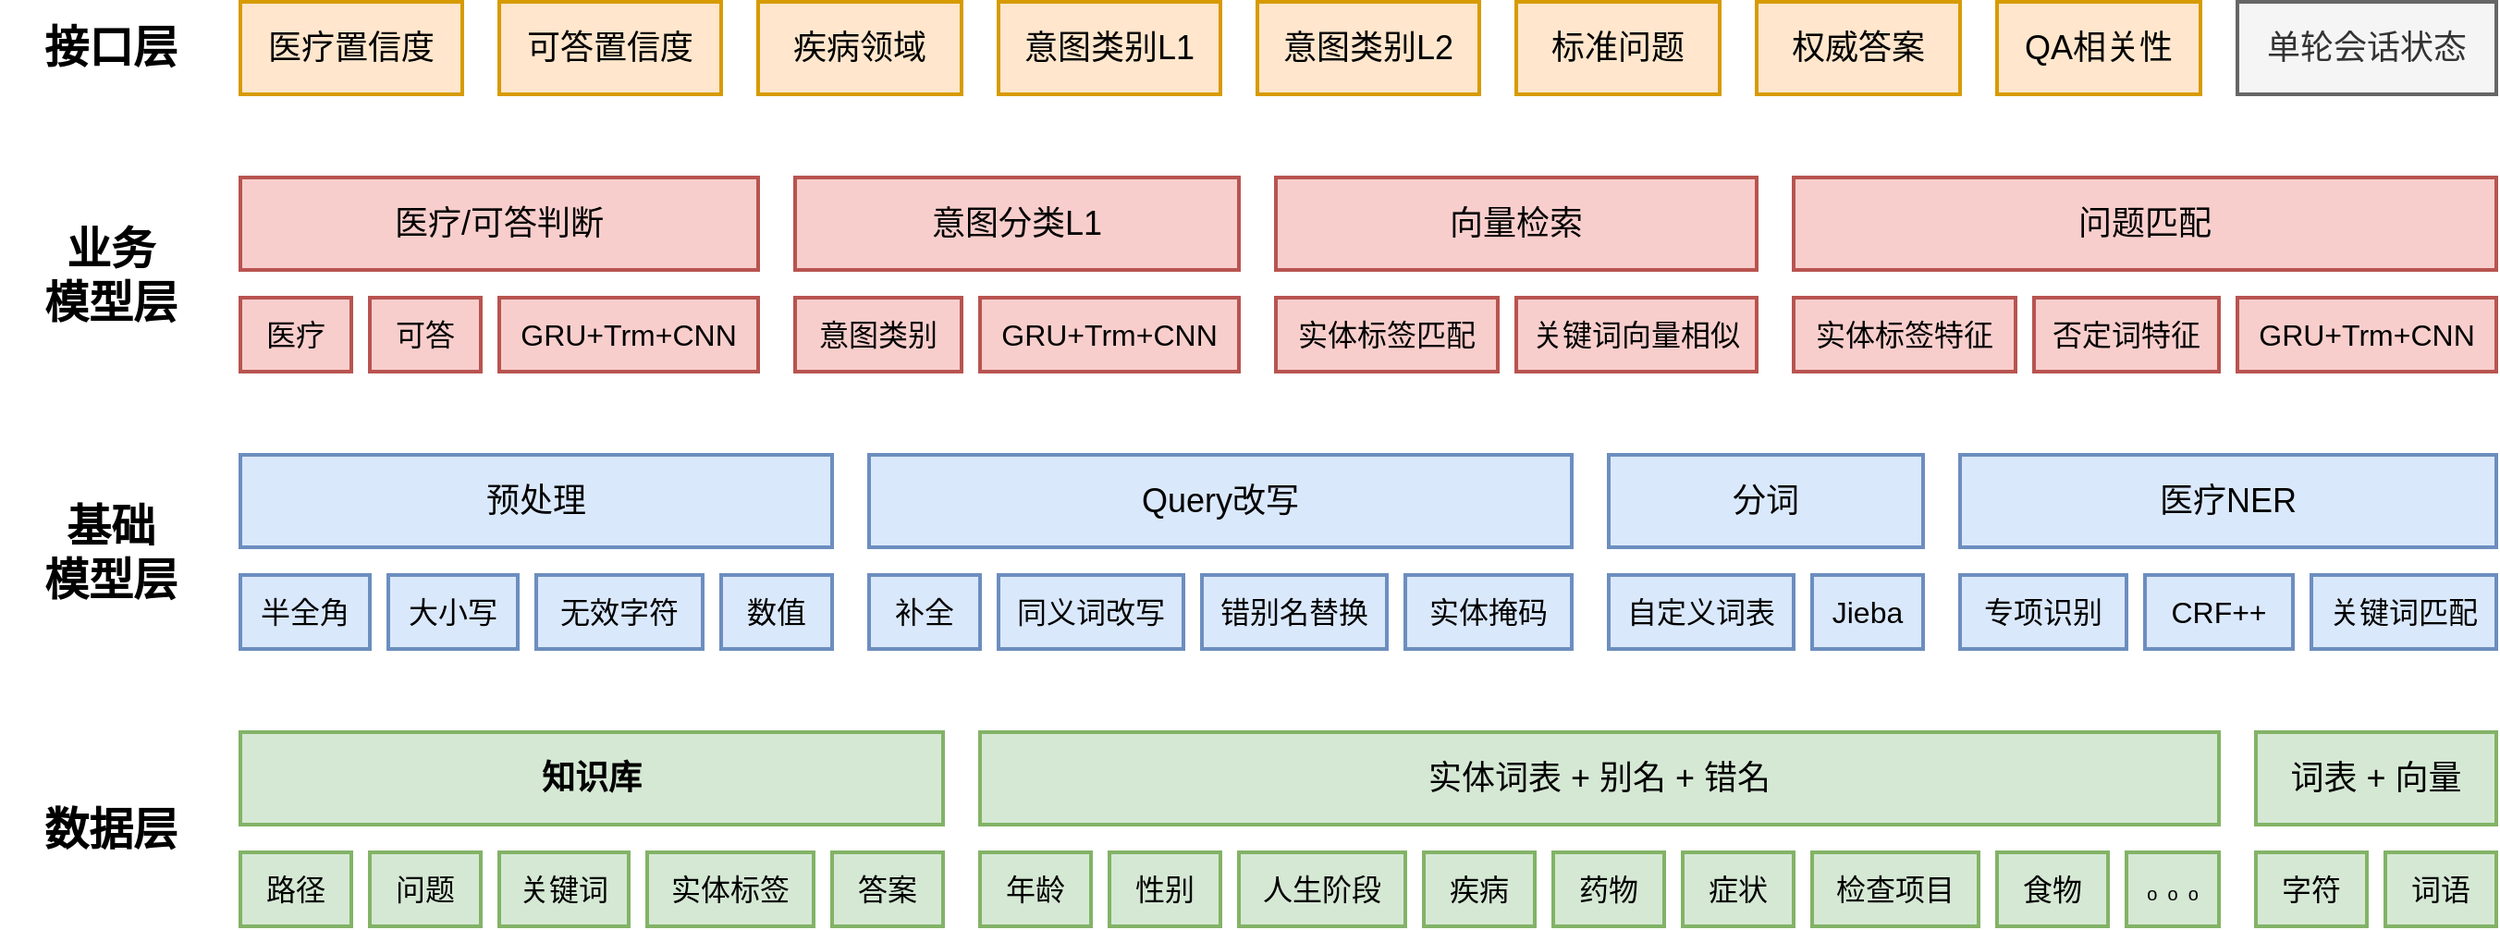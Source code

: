 <mxfile version="12.1.7" type="device" pages="2"><diagram id="U05zemxMEZWmXWBIkBWR" name="Page-1"><mxGraphModel dx="1796" dy="680" grid="1" gridSize="10" guides="1" tooltips="1" connect="1" arrows="1" fold="1" page="1" pageScale="1" pageWidth="850" pageHeight="1100" math="0" shadow="0"><root><mxCell id="0"/><mxCell id="1" parent="0"/><mxCell id="L2AbT6koo7MwtqX2Brcv-1" value="医疗置信度" style="rounded=0;whiteSpace=wrap;html=1;strokeWidth=2;fontSize=18;fillColor=#ffe6cc;strokeColor=#d79b00;fontFamily=Helvetica;" parent="1" vertex="1"><mxGeometry x="120" y="425" width="120" height="50" as="geometry"/></mxCell><mxCell id="L2AbT6koo7MwtqX2Brcv-2" value="可答置信度" style="rounded=0;whiteSpace=wrap;html=1;strokeWidth=2;fontSize=18;fillColor=#ffe6cc;strokeColor=#d79b00;fontFamily=Helvetica;" parent="1" vertex="1"><mxGeometry x="260" y="425" width="120" height="50" as="geometry"/></mxCell><mxCell id="L2AbT6koo7MwtqX2Brcv-3" value="数据层" style="rounded=0;whiteSpace=wrap;html=1;strokeWidth=2;fontSize=24;fillColor=none;strokeColor=none;fontFamily=Helvetica;fontStyle=1" parent="1" vertex="1"><mxGeometry x="-10" y="820" width="120" height="105" as="geometry"/></mxCell><mxCell id="L2AbT6koo7MwtqX2Brcv-11" value="标准问题" style="rounded=0;whiteSpace=wrap;html=1;strokeWidth=2;fontSize=18;fillColor=#ffe6cc;strokeColor=#d79b00;fontFamily=Helvetica;" parent="1" vertex="1"><mxGeometry x="810" y="425" width="110" height="50" as="geometry"/></mxCell><mxCell id="L2AbT6koo7MwtqX2Brcv-12" value="疾病领域" style="rounded=0;whiteSpace=wrap;html=1;strokeWidth=2;fontSize=18;fillColor=#ffe6cc;strokeColor=#d79b00;fontFamily=Helvetica;" parent="1" vertex="1"><mxGeometry x="400" y="425" width="110" height="50" as="geometry"/></mxCell><mxCell id="-arRxoYSc01NafEEz4WM-20" value="意图类别L1" style="rounded=0;whiteSpace=wrap;html=1;strokeWidth=2;fontSize=18;fillColor=#ffe6cc;strokeColor=#d79b00;fontFamily=Helvetica;" parent="1" vertex="1"><mxGeometry x="530" y="425" width="120" height="50" as="geometry"/></mxCell><mxCell id="QMVoy0SLSblGGzHyIKGM-13" value="基础&lt;br&gt;模型层" style="rounded=0;whiteSpace=wrap;html=1;strokeWidth=2;fontSize=24;fillColor=none;strokeColor=none;fontFamily=Helvetica;fontStyle=1" parent="1" vertex="1"><mxGeometry x="-10" y="670" width="120" height="105" as="geometry"/></mxCell><mxCell id="QMVoy0SLSblGGzHyIKGM-14" value="业务&lt;br&gt;模型层" style="rounded=0;whiteSpace=wrap;html=1;strokeWidth=2;fontSize=24;fillColor=none;strokeColor=none;fontFamily=Helvetica;fontStyle=1" parent="1" vertex="1"><mxGeometry x="-10" y="520" width="120" height="105" as="geometry"/></mxCell><mxCell id="QMVoy0SLSblGGzHyIKGM-15" value="接口层" style="rounded=0;whiteSpace=wrap;html=1;strokeWidth=2;fontSize=24;fillColor=none;strokeColor=none;fontFamily=Helvetica;fontStyle=1" parent="1" vertex="1"><mxGeometry x="-10" y="425" width="120" height="50" as="geometry"/></mxCell><mxCell id="VHwgokNUoQfcdEq_Mrg1-1" value="" style="group" parent="1" vertex="1" connectable="0"><mxGeometry x="120" y="820" width="380" height="105" as="geometry"/></mxCell><mxCell id="-arRxoYSc01NafEEz4WM-23" value="知识库" style="rounded=0;whiteSpace=wrap;html=1;strokeWidth=2;fontSize=18;fillColor=#d5e8d4;strokeColor=#82b366;fontFamily=Helvetica;fontStyle=1" parent="VHwgokNUoQfcdEq_Mrg1-1" vertex="1"><mxGeometry width="380" height="50" as="geometry"/></mxCell><mxCell id="QMVoy0SLSblGGzHyIKGM-1" value="路径" style="rounded=0;whiteSpace=wrap;html=1;strokeWidth=2;fontSize=16;fillColor=#d5e8d4;strokeColor=#82b366;fontFamily=Helvetica;" parent="VHwgokNUoQfcdEq_Mrg1-1" vertex="1"><mxGeometry y="65" width="60" height="40" as="geometry"/></mxCell><mxCell id="QMVoy0SLSblGGzHyIKGM-2" value="答案" style="rounded=0;whiteSpace=wrap;html=1;strokeWidth=2;fontSize=16;fillColor=#d5e8d4;strokeColor=#82b366;fontFamily=Helvetica;" parent="VHwgokNUoQfcdEq_Mrg1-1" vertex="1"><mxGeometry x="320" y="65" width="60" height="40" as="geometry"/></mxCell><mxCell id="QMVoy0SLSblGGzHyIKGM-3" value="关键词" style="rounded=0;whiteSpace=wrap;html=1;strokeWidth=2;fontSize=16;fillColor=#d5e8d4;strokeColor=#82b366;fontFamily=Helvetica;" parent="VHwgokNUoQfcdEq_Mrg1-1" vertex="1"><mxGeometry x="140" y="65" width="70" height="40" as="geometry"/></mxCell><mxCell id="QMVoy0SLSblGGzHyIKGM-4" value="问题" style="rounded=0;whiteSpace=wrap;html=1;strokeWidth=2;fontSize=16;fillColor=#d5e8d4;strokeColor=#82b366;fontFamily=Helvetica;" parent="VHwgokNUoQfcdEq_Mrg1-1" vertex="1"><mxGeometry x="70" y="65" width="60" height="40" as="geometry"/></mxCell><mxCell id="QMVoy0SLSblGGzHyIKGM-5" value="实体标签" style="rounded=0;whiteSpace=wrap;html=1;strokeWidth=2;fontSize=16;fillColor=#d5e8d4;strokeColor=#82b366;fontFamily=Helvetica;" parent="VHwgokNUoQfcdEq_Mrg1-1" vertex="1"><mxGeometry x="220" y="65" width="90" height="40" as="geometry"/></mxCell><mxCell id="VHwgokNUoQfcdEq_Mrg1-3" value="" style="group" parent="1" vertex="1" connectable="0"><mxGeometry x="1210" y="820" width="130" height="105" as="geometry"/></mxCell><mxCell id="-arRxoYSc01NafEEz4WM-24" value="词表 + 向量" style="rounded=0;whiteSpace=wrap;html=1;strokeWidth=2;fontSize=18;fillColor=#d5e8d4;strokeColor=#82b366;fontFamily=Helvetica;" parent="VHwgokNUoQfcdEq_Mrg1-3" vertex="1"><mxGeometry width="130" height="50" as="geometry"/></mxCell><mxCell id="QMVoy0SLSblGGzHyIKGM-11" value="字符" style="rounded=0;whiteSpace=wrap;html=1;strokeWidth=2;fontSize=16;fillColor=#d5e8d4;strokeColor=#82b366;fontFamily=Helvetica;" parent="VHwgokNUoQfcdEq_Mrg1-3" vertex="1"><mxGeometry y="65" width="60" height="40" as="geometry"/></mxCell><mxCell id="QMVoy0SLSblGGzHyIKGM-12" value="词语" style="rounded=0;whiteSpace=wrap;html=1;strokeWidth=2;fontSize=16;fillColor=#d5e8d4;strokeColor=#82b366;fontFamily=Helvetica;" parent="VHwgokNUoQfcdEq_Mrg1-3" vertex="1"><mxGeometry x="70" y="65" width="60" height="40" as="geometry"/></mxCell><mxCell id="VHwgokNUoQfcdEq_Mrg1-24" value="" style="group" parent="1" vertex="1" connectable="0"><mxGeometry x="520" y="820" width="670" height="105" as="geometry"/></mxCell><mxCell id="-arRxoYSc01NafEEz4WM-19" value="实体词表 + 别名 + 错名" style="rounded=0;whiteSpace=wrap;html=1;strokeWidth=2;fontSize=18;fillColor=#d5e8d4;strokeColor=#82b366;fontFamily=Helvetica;" parent="VHwgokNUoQfcdEq_Mrg1-24" vertex="1"><mxGeometry width="670" height="50" as="geometry"/></mxCell><mxCell id="QMVoy0SLSblGGzHyIKGM-6" value="疾病" style="rounded=0;whiteSpace=wrap;html=1;strokeWidth=2;fontSize=16;fillColor=#d5e8d4;strokeColor=#82b366;fontFamily=Helvetica;" parent="VHwgokNUoQfcdEq_Mrg1-24" vertex="1"><mxGeometry x="240" y="65" width="60" height="40" as="geometry"/></mxCell><mxCell id="QMVoy0SLSblGGzHyIKGM-7" value="症状" style="rounded=0;whiteSpace=wrap;html=1;strokeWidth=2;fontSize=16;fillColor=#d5e8d4;strokeColor=#82b366;fontFamily=Helvetica;" parent="VHwgokNUoQfcdEq_Mrg1-24" vertex="1"><mxGeometry x="380" y="65" width="60" height="40" as="geometry"/></mxCell><mxCell id="QMVoy0SLSblGGzHyIKGM-8" value="药物" style="rounded=0;whiteSpace=wrap;html=1;strokeWidth=2;fontSize=16;fillColor=#d5e8d4;strokeColor=#82b366;fontFamily=Helvetica;" parent="VHwgokNUoQfcdEq_Mrg1-24" vertex="1"><mxGeometry x="310" y="65" width="60" height="40" as="geometry"/></mxCell><mxCell id="QMVoy0SLSblGGzHyIKGM-9" value="人生阶段" style="rounded=0;whiteSpace=wrap;html=1;strokeWidth=2;fontSize=16;fillColor=#d5e8d4;strokeColor=#82b366;fontFamily=Helvetica;" parent="VHwgokNUoQfcdEq_Mrg1-24" vertex="1"><mxGeometry x="140" y="65" width="90" height="40" as="geometry"/></mxCell><mxCell id="QMVoy0SLSblGGzHyIKGM-10" value="&lt;font style=&quot;font-size: 10px&quot;&gt;o&amp;nbsp; o&amp;nbsp; o&lt;/font&gt;" style="rounded=0;whiteSpace=wrap;html=1;strokeWidth=2;fontSize=16;fillColor=#d5e8d4;strokeColor=#82b366;fontFamily=Helvetica;" parent="VHwgokNUoQfcdEq_Mrg1-24" vertex="1"><mxGeometry x="620" y="65" width="50" height="40" as="geometry"/></mxCell><mxCell id="VHwgokNUoQfcdEq_Mrg1-19" value="年龄" style="rounded=0;whiteSpace=wrap;html=1;strokeWidth=2;fontSize=16;fillColor=#d5e8d4;strokeColor=#82b366;fontFamily=Helvetica;" parent="VHwgokNUoQfcdEq_Mrg1-24" vertex="1"><mxGeometry y="65" width="60" height="40" as="geometry"/></mxCell><mxCell id="VHwgokNUoQfcdEq_Mrg1-20" value="性别" style="rounded=0;whiteSpace=wrap;html=1;strokeWidth=2;fontSize=16;fillColor=#d5e8d4;strokeColor=#82b366;fontFamily=Helvetica;" parent="VHwgokNUoQfcdEq_Mrg1-24" vertex="1"><mxGeometry x="70" y="65" width="60" height="40" as="geometry"/></mxCell><mxCell id="VHwgokNUoQfcdEq_Mrg1-21" value="检查项目" style="rounded=0;whiteSpace=wrap;html=1;strokeWidth=2;fontSize=16;fillColor=#d5e8d4;strokeColor=#82b366;fontFamily=Helvetica;" parent="VHwgokNUoQfcdEq_Mrg1-24" vertex="1"><mxGeometry x="450" y="65" width="90" height="40" as="geometry"/></mxCell><mxCell id="VHwgokNUoQfcdEq_Mrg1-23" value="食物" style="rounded=0;whiteSpace=wrap;html=1;strokeWidth=2;fontSize=16;fillColor=#d5e8d4;strokeColor=#82b366;fontFamily=Helvetica;" parent="VHwgokNUoQfcdEq_Mrg1-24" vertex="1"><mxGeometry x="550" y="65" width="60" height="40" as="geometry"/></mxCell><mxCell id="VHwgokNUoQfcdEq_Mrg1-25" value="" style="group" parent="1" vertex="1" connectable="0"><mxGeometry x="120" y="670" width="320" height="105" as="geometry"/></mxCell><mxCell id="-arRxoYSc01NafEEz4WM-12" value="&lt;span style=&quot;font-size: 18px;&quot;&gt;预处理&lt;/span&gt;" style="rounded=0;whiteSpace=wrap;html=1;strokeWidth=2;fontSize=18;fillColor=#dae8fc;strokeColor=#6c8ebf;fontFamily=Helvetica;" parent="VHwgokNUoQfcdEq_Mrg1-25" vertex="1"><mxGeometry width="320" height="50" as="geometry"/></mxCell><mxCell id="VHwgokNUoQfcdEq_Mrg1-5" value="无效字符" style="rounded=0;whiteSpace=wrap;html=1;strokeWidth=2;fontSize=16;fillColor=#dae8fc;strokeColor=#6c8ebf;fontFamily=Helvetica;" parent="VHwgokNUoQfcdEq_Mrg1-25" vertex="1"><mxGeometry x="160" y="65" width="90" height="40" as="geometry"/></mxCell><mxCell id="VHwgokNUoQfcdEq_Mrg1-15" value="大小写" style="rounded=0;whiteSpace=wrap;html=1;strokeWidth=2;fontSize=16;fillColor=#dae8fc;strokeColor=#6c8ebf;fontFamily=Helvetica;" parent="VHwgokNUoQfcdEq_Mrg1-25" vertex="1"><mxGeometry x="80" y="65" width="70" height="40" as="geometry"/></mxCell><mxCell id="VHwgokNUoQfcdEq_Mrg1-16" value="半全角" style="rounded=0;whiteSpace=wrap;html=1;strokeWidth=2;fontSize=16;fillColor=#dae8fc;strokeColor=#6c8ebf;fontFamily=Helvetica;" parent="VHwgokNUoQfcdEq_Mrg1-25" vertex="1"><mxGeometry y="65" width="70" height="40" as="geometry"/></mxCell><mxCell id="VHwgokNUoQfcdEq_Mrg1-17" value="数值" style="rounded=0;whiteSpace=wrap;html=1;strokeWidth=2;fontSize=16;fillColor=#dae8fc;strokeColor=#6c8ebf;fontFamily=Helvetica;" parent="VHwgokNUoQfcdEq_Mrg1-25" vertex="1"><mxGeometry x="260" y="65" width="60" height="40" as="geometry"/></mxCell><mxCell id="VHwgokNUoQfcdEq_Mrg1-26" value="" style="group" parent="1" vertex="1" connectable="0"><mxGeometry x="460" y="670" width="380" height="105" as="geometry"/></mxCell><mxCell id="-arRxoYSc01NafEEz4WM-17" value="Query改写&lt;br style=&quot;font-size: 18px;&quot;&gt;" style="rounded=0;whiteSpace=wrap;html=1;strokeWidth=2;fontSize=18;fillColor=#dae8fc;strokeColor=#6c8ebf;fontFamily=Helvetica;" parent="VHwgokNUoQfcdEq_Mrg1-26" vertex="1"><mxGeometry width="380" height="50" as="geometry"/></mxCell><mxCell id="VHwgokNUoQfcdEq_Mrg1-6" value="补全" style="rounded=0;whiteSpace=wrap;html=1;strokeWidth=2;fontSize=16;fillColor=#dae8fc;strokeColor=#6c8ebf;fontFamily=Helvetica;" parent="VHwgokNUoQfcdEq_Mrg1-26" vertex="1"><mxGeometry y="65" width="60" height="40" as="geometry"/></mxCell><mxCell id="VHwgokNUoQfcdEq_Mrg1-12" value="实体掩码" style="rounded=0;whiteSpace=wrap;html=1;strokeWidth=2;fontSize=16;fillColor=#dae8fc;strokeColor=#6c8ebf;fontFamily=Helvetica;" parent="VHwgokNUoQfcdEq_Mrg1-26" vertex="1"><mxGeometry x="290" y="65" width="90" height="40" as="geometry"/></mxCell><mxCell id="VHwgokNUoQfcdEq_Mrg1-13" value="同义词改写" style="rounded=0;whiteSpace=wrap;html=1;strokeWidth=2;fontSize=16;fillColor=#dae8fc;strokeColor=#6c8ebf;fontFamily=Helvetica;" parent="VHwgokNUoQfcdEq_Mrg1-26" vertex="1"><mxGeometry x="70" y="65" width="100" height="40" as="geometry"/></mxCell><mxCell id="VHwgokNUoQfcdEq_Mrg1-14" value="错别名替换" style="rounded=0;whiteSpace=wrap;html=1;strokeWidth=2;fontSize=16;fillColor=#dae8fc;strokeColor=#6c8ebf;fontFamily=Helvetica;" parent="VHwgokNUoQfcdEq_Mrg1-26" vertex="1"><mxGeometry x="180" y="65" width="100" height="40" as="geometry"/></mxCell><mxCell id="VHwgokNUoQfcdEq_Mrg1-27" value="" style="group" parent="1" vertex="1" connectable="0"><mxGeometry x="860" y="670" width="170" height="105" as="geometry"/></mxCell><mxCell id="L2AbT6koo7MwtqX2Brcv-53" value="分词" style="rounded=0;whiteSpace=wrap;html=1;strokeWidth=2;fontSize=18;fillColor=#dae8fc;strokeColor=#6c8ebf;fontFamily=Helvetica;" parent="VHwgokNUoQfcdEq_Mrg1-27" vertex="1"><mxGeometry width="170" height="50" as="geometry"/></mxCell><mxCell id="VHwgokNUoQfcdEq_Mrg1-7" value="Jieba" style="rounded=0;whiteSpace=wrap;html=1;strokeWidth=2;fontSize=16;fillColor=#dae8fc;strokeColor=#6c8ebf;fontFamily=Helvetica;" parent="VHwgokNUoQfcdEq_Mrg1-27" vertex="1"><mxGeometry x="110" y="65" width="60" height="40" as="geometry"/></mxCell><mxCell id="VHwgokNUoQfcdEq_Mrg1-18" value="自定义词表" style="rounded=0;whiteSpace=wrap;html=1;strokeWidth=2;fontSize=16;fillColor=#dae8fc;strokeColor=#6c8ebf;fontFamily=Helvetica;" parent="VHwgokNUoQfcdEq_Mrg1-27" vertex="1"><mxGeometry y="65" width="100" height="40" as="geometry"/></mxCell><mxCell id="VHwgokNUoQfcdEq_Mrg1-28" value="" style="group" parent="1" vertex="1" connectable="0"><mxGeometry x="1050" y="670" width="290" height="105" as="geometry"/></mxCell><mxCell id="-arRxoYSc01NafEEz4WM-15" value="医疗NER&lt;br style=&quot;font-size: 18px;&quot;&gt;" style="rounded=0;whiteSpace=wrap;html=1;strokeWidth=2;fontSize=18;fillColor=#dae8fc;strokeColor=#6c8ebf;fontFamily=Helvetica;" parent="VHwgokNUoQfcdEq_Mrg1-28" vertex="1"><mxGeometry width="290" height="50" as="geometry"/></mxCell><mxCell id="VHwgokNUoQfcdEq_Mrg1-8" value="专项识别" style="rounded=0;whiteSpace=wrap;html=1;strokeWidth=2;fontSize=16;fillColor=#dae8fc;strokeColor=#6c8ebf;fontFamily=Helvetica;" parent="VHwgokNUoQfcdEq_Mrg1-28" vertex="1"><mxGeometry y="65" width="90" height="40" as="geometry"/></mxCell><mxCell id="VHwgokNUoQfcdEq_Mrg1-9" value="CRF++" style="rounded=0;whiteSpace=wrap;html=1;strokeWidth=2;fontSize=16;fillColor=#dae8fc;strokeColor=#6c8ebf;fontFamily=Helvetica;" parent="VHwgokNUoQfcdEq_Mrg1-28" vertex="1"><mxGeometry x="100" y="65" width="80" height="40" as="geometry"/></mxCell><mxCell id="VHwgokNUoQfcdEq_Mrg1-11" value="关键词匹配" style="rounded=0;whiteSpace=wrap;html=1;strokeWidth=2;fontSize=16;fillColor=#dae8fc;strokeColor=#6c8ebf;fontFamily=Helvetica;" parent="VHwgokNUoQfcdEq_Mrg1-28" vertex="1"><mxGeometry x="190" y="65" width="100" height="40" as="geometry"/></mxCell><mxCell id="VHwgokNUoQfcdEq_Mrg1-46" value="" style="group" parent="1" vertex="1" connectable="0"><mxGeometry x="120" y="520" width="280" height="105" as="geometry"/></mxCell><mxCell id="-arRxoYSc01NafEEz4WM-16" value="医疗/可答判断" style="rounded=0;whiteSpace=wrap;html=1;strokeWidth=2;fontSize=18;fillColor=#f8cecc;strokeColor=#b85450;fontFamily=Helvetica;" parent="VHwgokNUoQfcdEq_Mrg1-46" vertex="1"><mxGeometry width="280" height="50" as="geometry"/></mxCell><mxCell id="VHwgokNUoQfcdEq_Mrg1-29" value="医疗" style="rounded=0;whiteSpace=wrap;html=1;strokeWidth=2;fontSize=16;fillColor=#f8cecc;strokeColor=#b85450;fontFamily=Helvetica;" parent="VHwgokNUoQfcdEq_Mrg1-46" vertex="1"><mxGeometry y="65" width="60" height="40" as="geometry"/></mxCell><mxCell id="VHwgokNUoQfcdEq_Mrg1-30" value="可答" style="rounded=0;whiteSpace=wrap;html=1;strokeWidth=2;fontSize=16;fillColor=#f8cecc;strokeColor=#b85450;fontFamily=Helvetica;" parent="VHwgokNUoQfcdEq_Mrg1-46" vertex="1"><mxGeometry x="70" y="65" width="60" height="40" as="geometry"/></mxCell><mxCell id="VHwgokNUoQfcdEq_Mrg1-34" value="GRU+Trm+CNN" style="rounded=0;whiteSpace=wrap;html=1;strokeWidth=2;fontSize=16;fillColor=#f8cecc;strokeColor=#b85450;fontFamily=Helvetica;" parent="VHwgokNUoQfcdEq_Mrg1-46" vertex="1"><mxGeometry x="140" y="65" width="140" height="40" as="geometry"/></mxCell><mxCell id="VHwgokNUoQfcdEq_Mrg1-47" value="" style="group" parent="1" vertex="1" connectable="0"><mxGeometry x="420" y="520" width="240" height="105" as="geometry"/></mxCell><mxCell id="-arRxoYSc01NafEEz4WM-18" value="意图分类L1&lt;br style=&quot;font-size: 18px;&quot;&gt;" style="rounded=0;whiteSpace=wrap;html=1;strokeWidth=2;fontSize=18;fillColor=#f8cecc;strokeColor=#b85450;fontFamily=Helvetica;" parent="VHwgokNUoQfcdEq_Mrg1-47" vertex="1"><mxGeometry width="240" height="50" as="geometry"/></mxCell><mxCell id="VHwgokNUoQfcdEq_Mrg1-33" value="意图类别" style="rounded=0;whiteSpace=wrap;html=1;strokeWidth=2;fontSize=16;fillColor=#f8cecc;strokeColor=#b85450;fontFamily=Helvetica;" parent="VHwgokNUoQfcdEq_Mrg1-47" vertex="1"><mxGeometry y="65" width="90" height="40" as="geometry"/></mxCell><mxCell id="VHwgokNUoQfcdEq_Mrg1-44" value="GRU+Trm+CNN" style="rounded=0;whiteSpace=wrap;html=1;strokeWidth=2;fontSize=16;fillColor=#f8cecc;strokeColor=#b85450;fontFamily=Helvetica;" parent="VHwgokNUoQfcdEq_Mrg1-47" vertex="1"><mxGeometry x="100" y="65" width="140" height="40" as="geometry"/></mxCell><mxCell id="VHwgokNUoQfcdEq_Mrg1-48" value="" style="group" parent="1" vertex="1" connectable="0"><mxGeometry x="680" y="520" width="260" height="105" as="geometry"/></mxCell><mxCell id="-arRxoYSc01NafEEz4WM-21" value="向量检索" style="rounded=0;whiteSpace=wrap;html=1;strokeWidth=2;fontSize=18;fillColor=#f8cecc;strokeColor=#b85450;fontFamily=Helvetica;" parent="VHwgokNUoQfcdEq_Mrg1-48" vertex="1"><mxGeometry width="260" height="50" as="geometry"/></mxCell><mxCell id="VHwgokNUoQfcdEq_Mrg1-31" value="实体标签匹配" style="rounded=0;whiteSpace=wrap;html=1;strokeWidth=2;fontSize=16;fillColor=#f8cecc;strokeColor=#b85450;fontFamily=Helvetica;" parent="VHwgokNUoQfcdEq_Mrg1-48" vertex="1"><mxGeometry y="65" width="120" height="40" as="geometry"/></mxCell><mxCell id="VHwgokNUoQfcdEq_Mrg1-36" value="关键词向量相似" style="rounded=0;whiteSpace=wrap;html=1;strokeWidth=2;fontSize=16;fillColor=#f8cecc;strokeColor=#b85450;fontFamily=Helvetica;" parent="VHwgokNUoQfcdEq_Mrg1-48" vertex="1"><mxGeometry x="130" y="65" width="130" height="40" as="geometry"/></mxCell><mxCell id="VHwgokNUoQfcdEq_Mrg1-49" value="" style="group" parent="1" vertex="1" connectable="0"><mxGeometry x="960" y="520" width="380" height="105" as="geometry"/></mxCell><mxCell id="-arRxoYSc01NafEEz4WM-22" value="问题匹配" style="rounded=0;whiteSpace=wrap;html=1;strokeWidth=2;fontSize=18;fillColor=#f8cecc;strokeColor=#b85450;fontFamily=Helvetica;" parent="VHwgokNUoQfcdEq_Mrg1-49" vertex="1"><mxGeometry width="380" height="50" as="geometry"/></mxCell><mxCell id="VHwgokNUoQfcdEq_Mrg1-38" value="实体标签特征" style="rounded=0;whiteSpace=wrap;html=1;strokeWidth=2;fontSize=16;fillColor=#f8cecc;strokeColor=#b85450;fontFamily=Helvetica;" parent="VHwgokNUoQfcdEq_Mrg1-49" vertex="1"><mxGeometry y="65" width="120" height="40" as="geometry"/></mxCell><mxCell id="VHwgokNUoQfcdEq_Mrg1-43" value="否定词特征" style="rounded=0;whiteSpace=wrap;html=1;strokeWidth=2;fontSize=16;fillColor=#f8cecc;strokeColor=#b85450;fontFamily=Helvetica;" parent="VHwgokNUoQfcdEq_Mrg1-49" vertex="1"><mxGeometry x="130" y="65" width="100" height="40" as="geometry"/></mxCell><mxCell id="VHwgokNUoQfcdEq_Mrg1-45" value="GRU+Trm+CNN" style="rounded=0;whiteSpace=wrap;html=1;strokeWidth=2;fontSize=16;fillColor=#f8cecc;strokeColor=#b85450;fontFamily=Helvetica;" parent="VHwgokNUoQfcdEq_Mrg1-49" vertex="1"><mxGeometry x="240" y="65" width="140" height="40" as="geometry"/></mxCell><mxCell id="VHwgokNUoQfcdEq_Mrg1-50" value="权威答案" style="rounded=0;whiteSpace=wrap;html=1;strokeWidth=2;fontSize=18;fillColor=#ffe6cc;strokeColor=#d79b00;fontFamily=Helvetica;" parent="1" vertex="1"><mxGeometry x="940" y="425" width="110" height="50" as="geometry"/></mxCell><mxCell id="VHwgokNUoQfcdEq_Mrg1-51" value="单轮会话状态" style="rounded=0;whiteSpace=wrap;html=1;strokeWidth=2;fontSize=18;fillColor=#f5f5f5;strokeColor=#666666;fontFamily=Helvetica;fontColor=#333333;" parent="1" vertex="1"><mxGeometry x="1200" y="425" width="140" height="50" as="geometry"/></mxCell><mxCell id="VHwgokNUoQfcdEq_Mrg1-52" value="意图类别L2" style="rounded=0;whiteSpace=wrap;html=1;strokeWidth=2;fontSize=18;fillColor=#ffe6cc;strokeColor=#d79b00;fontFamily=Helvetica;" parent="1" vertex="1"><mxGeometry x="670" y="425" width="120" height="50" as="geometry"/></mxCell><mxCell id="VHwgokNUoQfcdEq_Mrg1-53" value="QA相关性" style="rounded=0;whiteSpace=wrap;html=1;strokeWidth=2;fontSize=18;fillColor=#ffe6cc;strokeColor=#d79b00;fontFamily=Helvetica;" parent="1" vertex="1"><mxGeometry x="1070" y="425" width="110" height="50" as="geometry"/></mxCell></root></mxGraphModel></diagram><diagram id="NJJMOYAVPC1vtSq9Dw7T" name="Page-2"><mxGraphModel dx="679" dy="410" grid="1" gridSize="10" guides="1" tooltips="1" connect="1" arrows="1" fold="1" page="1" pageScale="1" pageWidth="850" pageHeight="1100" math="0" shadow="0"><root><mxCell id="LM0BSwyeNwpVMCLlthCu-0"/><mxCell id="LM0BSwyeNwpVMCLlthCu-1" parent="LM0BSwyeNwpVMCLlthCu-0"/><mxCell id="hk2e7syrrphtqLx995Bc-41" value="" style="edgeStyle=orthogonalEdgeStyle;rounded=0;orthogonalLoop=1;jettySize=auto;html=1;startArrow=open;startFill=0;endArrow=none;endFill=0;strokeWidth=2;entryX=0.5;entryY=0;entryDx=0;entryDy=0;" parent="LM0BSwyeNwpVMCLlthCu-1" source="hk2e7syrrphtqLx995Bc-2" target="LM0BSwyeNwpVMCLlthCu-2" edge="1"><mxGeometry relative="1" as="geometry"><mxPoint x="140" y="460" as="targetPoint"/><Array as="points"><mxPoint x="140" y="310"/><mxPoint x="140" y="390"/><mxPoint x="240" y="390"/></Array></mxGeometry></mxCell><mxCell id="hk2e7syrrphtqLx995Bc-5" value="" style="group" parent="LM0BSwyeNwpVMCLlthCu-1" vertex="1" connectable="0"><mxGeometry x="420" y="130" width="230" height="90" as="geometry"/></mxCell><mxCell id="hk2e7syrrphtqLx995Bc-6" value="" style="rounded=1;whiteSpace=wrap;html=1;fillColor=none;strokeColor=#82b366;strokeWidth=2;" parent="hk2e7syrrphtqLx995Bc-5" vertex="1"><mxGeometry width="230" height="90" as="geometry"/></mxCell><mxCell id="hk2e7syrrphtqLx995Bc-7" value="&lt;font style=&quot;font-size: 15px&quot;&gt;GRU&lt;/font&gt;" style="rounded=0;whiteSpace=wrap;html=1;fillColor=#d5e8d4;strokeColor=#82b366;" parent="hk2e7syrrphtqLx995Bc-5" vertex="1"><mxGeometry x="10" y="50" width="60" height="30" as="geometry"/></mxCell><mxCell id="hk2e7syrrphtqLx995Bc-8" value="&lt;font style=&quot;font-size: 15px&quot;&gt;GRU&lt;/font&gt;" style="rounded=0;whiteSpace=wrap;html=1;fillColor=#d5e8d4;strokeColor=#82b366;" parent="hk2e7syrrphtqLx995Bc-5" vertex="1"><mxGeometry x="160" y="50" width="60" height="30" as="geometry"/></mxCell><mxCell id="hk2e7syrrphtqLx995Bc-9" style="edgeStyle=orthogonalEdgeStyle;rounded=0;orthogonalLoop=1;jettySize=auto;html=1;exitX=1;exitY=0.5;exitDx=0;exitDy=0;entryX=0;entryY=0.5;entryDx=0;entryDy=0;strokeWidth=2;" parent="hk2e7syrrphtqLx995Bc-5" source="hk2e7syrrphtqLx995Bc-7" target="hk2e7syrrphtqLx995Bc-8" edge="1"><mxGeometry relative="1" as="geometry"/></mxCell><mxCell id="hk2e7syrrphtqLx995Bc-10" value="&lt;font style=&quot;font-size: 15px&quot;&gt;GRU&lt;/font&gt;" style="rounded=0;whiteSpace=wrap;html=1;fillColor=#d5e8d4;strokeColor=#82b366;" parent="hk2e7syrrphtqLx995Bc-5" vertex="1"><mxGeometry x="10" y="10" width="60" height="30" as="geometry"/></mxCell><mxCell id="hk2e7syrrphtqLx995Bc-11" style="edgeStyle=orthogonalEdgeStyle;rounded=0;orthogonalLoop=1;jettySize=auto;html=1;exitX=0;exitY=0.5;exitDx=0;exitDy=0;entryX=1;entryY=0.5;entryDx=0;entryDy=0;strokeWidth=2;" parent="hk2e7syrrphtqLx995Bc-5" source="hk2e7syrrphtqLx995Bc-12" target="hk2e7syrrphtqLx995Bc-10" edge="1"><mxGeometry relative="1" as="geometry"/></mxCell><mxCell id="hk2e7syrrphtqLx995Bc-12" value="&lt;font style=&quot;font-size: 15px&quot;&gt;GRU&lt;/font&gt;" style="rounded=0;whiteSpace=wrap;html=1;fillColor=#d5e8d4;strokeColor=#82b366;" parent="hk2e7syrrphtqLx995Bc-5" vertex="1"><mxGeometry x="160" y="10" width="60" height="30" as="geometry"/></mxCell><mxCell id="hk2e7syrrphtqLx995Bc-13" value="&lt;font face=&quot;Verdana&quot; size=&quot;1&quot;&gt;&lt;b style=&quot;font-size: 21px&quot;&gt;· · ·&lt;/b&gt;&lt;/font&gt;" style="text;html=1;strokeColor=none;fillColor=#ffffff;align=center;verticalAlign=middle;whiteSpace=wrap;rounded=0;spacingBottom=5;" parent="hk2e7syrrphtqLx995Bc-5" vertex="1"><mxGeometry x="90" y="50" width="50" height="30" as="geometry"/></mxCell><mxCell id="hk2e7syrrphtqLx995Bc-14" value="&lt;font face=&quot;Verdana&quot; size=&quot;1&quot;&gt;&lt;b style=&quot;font-size: 21px&quot;&gt;· · ·&lt;/b&gt;&lt;/font&gt;" style="text;html=1;strokeColor=none;fillColor=#ffffff;align=center;verticalAlign=middle;whiteSpace=wrap;rounded=0;spacingBottom=5;" parent="hk2e7syrrphtqLx995Bc-5" vertex="1"><mxGeometry x="90" y="10" width="50" height="30" as="geometry"/></mxCell><mxCell id="hk2e7syrrphtqLx995Bc-15" style="edgeStyle=orthogonalEdgeStyle;rounded=0;orthogonalLoop=1;jettySize=auto;html=1;entryX=0.5;entryY=1;entryDx=0;entryDy=0;strokeWidth=2;endArrow=open;endFill=0;" parent="LM0BSwyeNwpVMCLlthCu-1" source="LM0BSwyeNwpVMCLlthCu-2" target="hk2e7syrrphtqLx995Bc-0" edge="1"><mxGeometry relative="1" as="geometry"><mxPoint x="240" y="460" as="sourcePoint"/><Array as="points"><mxPoint x="240" y="400"/><mxPoint x="240" y="400"/></Array></mxGeometry></mxCell><mxCell id="hk2e7syrrphtqLx995Bc-27" style="edgeStyle=orthogonalEdgeStyle;rounded=0;orthogonalLoop=1;jettySize=auto;html=1;exitX=0.5;exitY=0;exitDx=0;exitDy=0;entryX=0.25;entryY=1;entryDx=0;entryDy=0;startArrow=none;startFill=0;endArrow=open;endFill=0;strokeWidth=2;" parent="LM0BSwyeNwpVMCLlthCu-1" source="LM0BSwyeNwpVMCLlthCu-2" target="hk2e7syrrphtqLx995Bc-0" edge="1"><mxGeometry relative="1" as="geometry"><Array as="points"><mxPoint x="240" y="430"/><mxPoint x="240" y="380"/><mxPoint x="195" y="380"/></Array></mxGeometry></mxCell><mxCell id="hk2e7syrrphtqLx995Bc-29" style="edgeStyle=orthogonalEdgeStyle;rounded=0;orthogonalLoop=1;jettySize=auto;html=1;exitX=0.5;exitY=0;exitDx=0;exitDy=0;entryX=0.75;entryY=1;entryDx=0;entryDy=0;startArrow=none;startFill=0;endArrow=open;endFill=0;strokeWidth=2;" parent="LM0BSwyeNwpVMCLlthCu-1" source="LM0BSwyeNwpVMCLlthCu-2" target="hk2e7syrrphtqLx995Bc-0" edge="1"><mxGeometry relative="1" as="geometry"><Array as="points"><mxPoint x="240" y="430"/><mxPoint x="240" y="380"/><mxPoint x="285" y="380"/></Array></mxGeometry></mxCell><mxCell id="Ks2zsPaQBHgKkgla3waG-11" value="" style="group" vertex="1" connectable="0" parent="LM0BSwyeNwpVMCLlthCu-1"><mxGeometry x="130" y="65" width="210" height="335" as="geometry"/></mxCell><mxCell id="Ks2zsPaQBHgKkgla3waG-0" value="" style="rounded=1;whiteSpace=wrap;html=1;fillColor=none;arcSize=4;strokeColor=#b85450;strokeWidth=2;" vertex="1" parent="Ks2zsPaQBHgKkgla3waG-11"><mxGeometry width="210" height="335" as="geometry"/></mxCell><mxCell id="LM0BSwyeNwpVMCLlthCu-37" value="&lt;span style=&quot;font-size: 15px&quot;&gt;Layer Norm&lt;/span&gt;" style="rounded=0;whiteSpace=wrap;html=1;strokeWidth=2;fillColor=#ffe6cc;strokeColor=#d79b00;" parent="Ks2zsPaQBHgKkgla3waG-11" vertex="1"><mxGeometry x="20" y="185" width="180" height="25" as="geometry"/></mxCell><mxCell id="hk2e7syrrphtqLx995Bc-0" value="&lt;span style=&quot;font-size: 15px&quot;&gt;Multi-Head Attention&lt;br&gt;&lt;/span&gt;" style="rounded=0;whiteSpace=wrap;html=1;strokeWidth=2;fillColor=#f8cecc;strokeColor=#b85450;" parent="Ks2zsPaQBHgKkgla3waG-11" vertex="1"><mxGeometry x="20" y="270" width="180" height="25" as="geometry"/></mxCell><mxCell id="hk2e7syrrphtqLx995Bc-35" value="" style="edgeStyle=orthogonalEdgeStyle;rounded=0;orthogonalLoop=1;jettySize=auto;html=1;startArrow=none;startFill=0;endArrow=open;endFill=0;strokeWidth=2;entryX=0.5;entryY=1;entryDx=0;entryDy=0;" parent="Ks2zsPaQBHgKkgla3waG-11" source="hk2e7syrrphtqLx995Bc-2" target="LM0BSwyeNwpVMCLlthCu-37" edge="1"><mxGeometry relative="1" as="geometry"><mxPoint x="110" y="155" as="targetPoint"/></mxGeometry></mxCell><mxCell id="hk2e7syrrphtqLx995Bc-39" value="" style="edgeStyle=orthogonalEdgeStyle;rounded=0;orthogonalLoop=1;jettySize=auto;html=1;startArrow=none;startFill=0;endArrow=none;endFill=0;strokeWidth=2;entryX=0.5;entryY=0;entryDx=0;entryDy=0;" parent="Ks2zsPaQBHgKkgla3waG-11" source="hk2e7syrrphtqLx995Bc-2" target="hk2e7syrrphtqLx995Bc-0" edge="1"><mxGeometry relative="1" as="geometry"><mxPoint x="110" y="335" as="targetPoint"/><Array as="points"><mxPoint x="110" y="265"/><mxPoint x="110" y="265"/></Array></mxGeometry></mxCell><mxCell id="hk2e7syrrphtqLx995Bc-2" value="" style="html=1;verticalLabelPosition=bottom;align=center;labelBackgroundColor=#ffffff;verticalAlign=top;strokeWidth=1;shadow=0;dashed=0;shape=mxgraph.ios7.icons.add;aspect=fixed;" parent="Ks2zsPaQBHgKkgla3waG-11" vertex="1"><mxGeometry x="100" y="235" width="20" height="20" as="geometry"/></mxCell><mxCell id="hk2e7syrrphtqLx995Bc-3" value="&lt;span style=&quot;font-size: 15px&quot;&gt;Layer Norm&lt;/span&gt;" style="rounded=0;whiteSpace=wrap;html=1;strokeWidth=2;fillColor=#ffe6cc;strokeColor=#d79b00;" parent="Ks2zsPaQBHgKkgla3waG-11" vertex="1"><mxGeometry x="20" y="10" width="180" height="25" as="geometry"/></mxCell><mxCell id="hk2e7syrrphtqLx995Bc-4" value="&lt;span style=&quot;font-size: 15px&quot;&gt;Position-wise&lt;br&gt;Feed-Forward Network&lt;br&gt;&lt;/span&gt;" style="rounded=0;whiteSpace=wrap;html=1;strokeWidth=2;fillColor=#e1d5e7;strokeColor=#9673a6;" parent="Ks2zsPaQBHgKkgla3waG-11" vertex="1"><mxGeometry x="20" y="95" width="180" height="45" as="geometry"/></mxCell><mxCell id="hk2e7syrrphtqLx995Bc-22" style="edgeStyle=orthogonalEdgeStyle;rounded=0;orthogonalLoop=1;jettySize=auto;html=1;exitX=0.5;exitY=0;exitDx=0;exitDy=0;entryX=0.5;entryY=1;entryDx=0;entryDy=0;startArrow=none;startFill=0;endArrow=open;endFill=0;strokeWidth=2;" parent="Ks2zsPaQBHgKkgla3waG-11" source="LM0BSwyeNwpVMCLlthCu-37" target="hk2e7syrrphtqLx995Bc-4" edge="1"><mxGeometry relative="1" as="geometry"/></mxCell><mxCell id="hk2e7syrrphtqLx995Bc-43" value="" style="edgeStyle=orthogonalEdgeStyle;rounded=0;orthogonalLoop=1;jettySize=auto;html=1;startArrow=none;startFill=0;endArrow=none;endFill=0;strokeWidth=2;entryX=0.5;entryY=0;entryDx=0;entryDy=0;" parent="Ks2zsPaQBHgKkgla3waG-11" source="hk2e7syrrphtqLx995Bc-23" target="hk2e7syrrphtqLx995Bc-4" edge="1"><mxGeometry relative="1" as="geometry"><mxPoint x="110" y="155" as="targetPoint"/><Array as="points"><mxPoint x="110" y="85"/><mxPoint x="110" y="85"/></Array></mxGeometry></mxCell><mxCell id="hk2e7syrrphtqLx995Bc-45" value="" style="edgeStyle=orthogonalEdgeStyle;rounded=0;orthogonalLoop=1;jettySize=auto;html=1;startArrow=none;startFill=0;endArrow=open;endFill=0;strokeWidth=2;entryX=0.5;entryY=1;entryDx=0;entryDy=0;" parent="Ks2zsPaQBHgKkgla3waG-11" source="hk2e7syrrphtqLx995Bc-23" target="hk2e7syrrphtqLx995Bc-3" edge="1"><mxGeometry relative="1" as="geometry"><mxPoint x="110" y="-25" as="targetPoint"/></mxGeometry></mxCell><mxCell id="Ks2zsPaQBHgKkgla3waG-2" value="" style="edgeStyle=orthogonalEdgeStyle;rounded=0;orthogonalLoop=1;jettySize=auto;html=1;entryX=0.5;entryY=0;entryDx=0;entryDy=0;endArrow=none;endFill=0;startArrow=open;startFill=0;strokeWidth=2;" edge="1" parent="Ks2zsPaQBHgKkgla3waG-11" source="hk2e7syrrphtqLx995Bc-23" target="LM0BSwyeNwpVMCLlthCu-37"><mxGeometry relative="1" as="geometry"><mxPoint x="20" y="70" as="targetPoint"/><Array as="points"><mxPoint x="10" y="70"/><mxPoint x="10" y="165"/><mxPoint x="110" y="165"/></Array></mxGeometry></mxCell><mxCell id="hk2e7syrrphtqLx995Bc-23" value="" style="html=1;verticalLabelPosition=bottom;align=center;labelBackgroundColor=#ffffff;verticalAlign=top;strokeWidth=1;shadow=0;dashed=0;shape=mxgraph.ios7.icons.add;aspect=fixed;" parent="Ks2zsPaQBHgKkgla3waG-11" vertex="1"><mxGeometry x="100" y="60" width="20" height="20" as="geometry"/></mxCell><mxCell id="Ks2zsPaQBHgKkgla3waG-10" value="" style="group" vertex="1" connectable="0" parent="LM0BSwyeNwpVMCLlthCu-1"><mxGeometry x="130" y="430.25" width="210" height="75" as="geometry"/></mxCell><mxCell id="LM0BSwyeNwpVMCLlthCu-2" value="" style="rounded=1;whiteSpace=wrap;html=1;fillColor=none;strokeColor=#82b366;strokeWidth=2;arcSize=10;" parent="Ks2zsPaQBHgKkgla3waG-10" vertex="1"><mxGeometry width="210" height="75" as="geometry"/></mxCell><mxCell id="Ks2zsPaQBHgKkgla3waG-9" value="" style="group" vertex="1" connectable="0" parent="Ks2zsPaQBHgKkgla3waG-10"><mxGeometry x="10" y="8.75" width="190" height="57.5" as="geometry"/></mxCell><mxCell id="LM0BSwyeNwpVMCLlthCu-5" value="&lt;font style=&quot;font-size: 15px&quot;&gt;GRU&lt;/font&gt;" style="rounded=0;whiteSpace=wrap;html=1;fillColor=#d5e8d4;strokeColor=#82b366;" parent="Ks2zsPaQBHgKkgla3waG-9" vertex="1"><mxGeometry y="32.5" width="50" height="25" as="geometry"/></mxCell><mxCell id="LM0BSwyeNwpVMCLlthCu-6" value="&lt;font style=&quot;font-size: 15px&quot;&gt;GRU&lt;/font&gt;" style="rounded=0;whiteSpace=wrap;html=1;fillColor=#d5e8d4;strokeColor=#82b366;" parent="Ks2zsPaQBHgKkgla3waG-9" vertex="1"><mxGeometry x="140" y="32.5" width="50" height="25" as="geometry"/></mxCell><mxCell id="LM0BSwyeNwpVMCLlthCu-14" style="edgeStyle=orthogonalEdgeStyle;rounded=0;orthogonalLoop=1;jettySize=auto;html=1;exitX=1;exitY=0.5;exitDx=0;exitDy=0;entryX=0;entryY=0.5;entryDx=0;entryDy=0;strokeWidth=2;" parent="Ks2zsPaQBHgKkgla3waG-9" source="LM0BSwyeNwpVMCLlthCu-5" target="LM0BSwyeNwpVMCLlthCu-6" edge="1"><mxGeometry relative="1" as="geometry"/></mxCell><mxCell id="LM0BSwyeNwpVMCLlthCu-7" value="&lt;font style=&quot;font-size: 15px&quot;&gt;GRU&lt;/font&gt;" style="rounded=0;whiteSpace=wrap;html=1;fillColor=#d5e8d4;strokeColor=#82b366;" parent="Ks2zsPaQBHgKkgla3waG-9" vertex="1"><mxGeometry width="50" height="25" as="geometry"/></mxCell><mxCell id="LM0BSwyeNwpVMCLlthCu-15" style="edgeStyle=orthogonalEdgeStyle;rounded=0;orthogonalLoop=1;jettySize=auto;html=1;exitX=0;exitY=0.5;exitDx=0;exitDy=0;entryX=1;entryY=0.5;entryDx=0;entryDy=0;strokeWidth=2;" parent="Ks2zsPaQBHgKkgla3waG-9" source="LM0BSwyeNwpVMCLlthCu-9" target="LM0BSwyeNwpVMCLlthCu-7" edge="1"><mxGeometry relative="1" as="geometry"/></mxCell><mxCell id="LM0BSwyeNwpVMCLlthCu-9" value="&lt;font style=&quot;font-size: 15px&quot;&gt;GRU&lt;/font&gt;" style="rounded=0;whiteSpace=wrap;html=1;fillColor=#d5e8d4;strokeColor=#82b366;" parent="Ks2zsPaQBHgKkgla3waG-9" vertex="1"><mxGeometry x="140" width="50" height="25" as="geometry"/></mxCell><mxCell id="LM0BSwyeNwpVMCLlthCu-10" value="&lt;font face=&quot;Verdana&quot; size=&quot;1&quot;&gt;&lt;b style=&quot;font-size: 21px&quot;&gt;· · ·&lt;/b&gt;&lt;/font&gt;" style="text;html=1;strokeColor=none;fillColor=#ffffff;align=center;verticalAlign=middle;whiteSpace=wrap;rounded=0;spacingBottom=5;" parent="Ks2zsPaQBHgKkgla3waG-9" vertex="1"><mxGeometry x="70" y="35" width="50" height="20" as="geometry"/></mxCell><mxCell id="LM0BSwyeNwpVMCLlthCu-11" value="&lt;font face=&quot;Verdana&quot; size=&quot;1&quot;&gt;&lt;b style=&quot;font-size: 21px&quot;&gt;· · ·&lt;/b&gt;&lt;/font&gt;" style="text;html=1;strokeColor=none;fillColor=#ffffff;align=center;verticalAlign=middle;whiteSpace=wrap;rounded=0;spacingBottom=5;" parent="Ks2zsPaQBHgKkgla3waG-9" vertex="1"><mxGeometry x="70" y="2.5" width="50" height="20" as="geometry"/></mxCell></root></mxGraphModel></diagram></mxfile>